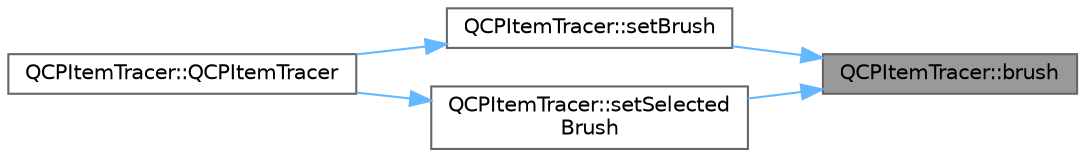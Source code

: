 digraph "QCPItemTracer::brush"
{
 // LATEX_PDF_SIZE
  bgcolor="transparent";
  edge [fontname=Helvetica,fontsize=10,labelfontname=Helvetica,labelfontsize=10];
  node [fontname=Helvetica,fontsize=10,shape=box,height=0.2,width=0.4];
  rankdir="RL";
  Node1 [label="QCPItemTracer::brush",height=0.2,width=0.4,color="gray40", fillcolor="grey60", style="filled", fontcolor="black",tooltip=" "];
  Node1 -> Node2 [dir="back",color="steelblue1",style="solid"];
  Node2 [label="QCPItemTracer::setBrush",height=0.2,width=0.4,color="grey40", fillcolor="white", style="filled",URL="$class_q_c_p_item_tracer.html#a2c303f7470a30084daa201ed556b3c36",tooltip=" "];
  Node2 -> Node3 [dir="back",color="steelblue1",style="solid"];
  Node3 [label="QCPItemTracer::QCPItemTracer",height=0.2,width=0.4,color="grey40", fillcolor="white", style="filled",URL="$class_q_c_p_item_tracer.html#adc5ca846eeac323db4aa1fc4081e36be",tooltip=" "];
  Node1 -> Node4 [dir="back",color="steelblue1",style="solid"];
  Node4 [label="QCPItemTracer::setSelected\lBrush",height=0.2,width=0.4,color="grey40", fillcolor="white", style="filled",URL="$class_q_c_p_item_tracer.html#a0f55c084980a7a312af859d3e7b558ef",tooltip=" "];
  Node4 -> Node3 [dir="back",color="steelblue1",style="solid"];
}
